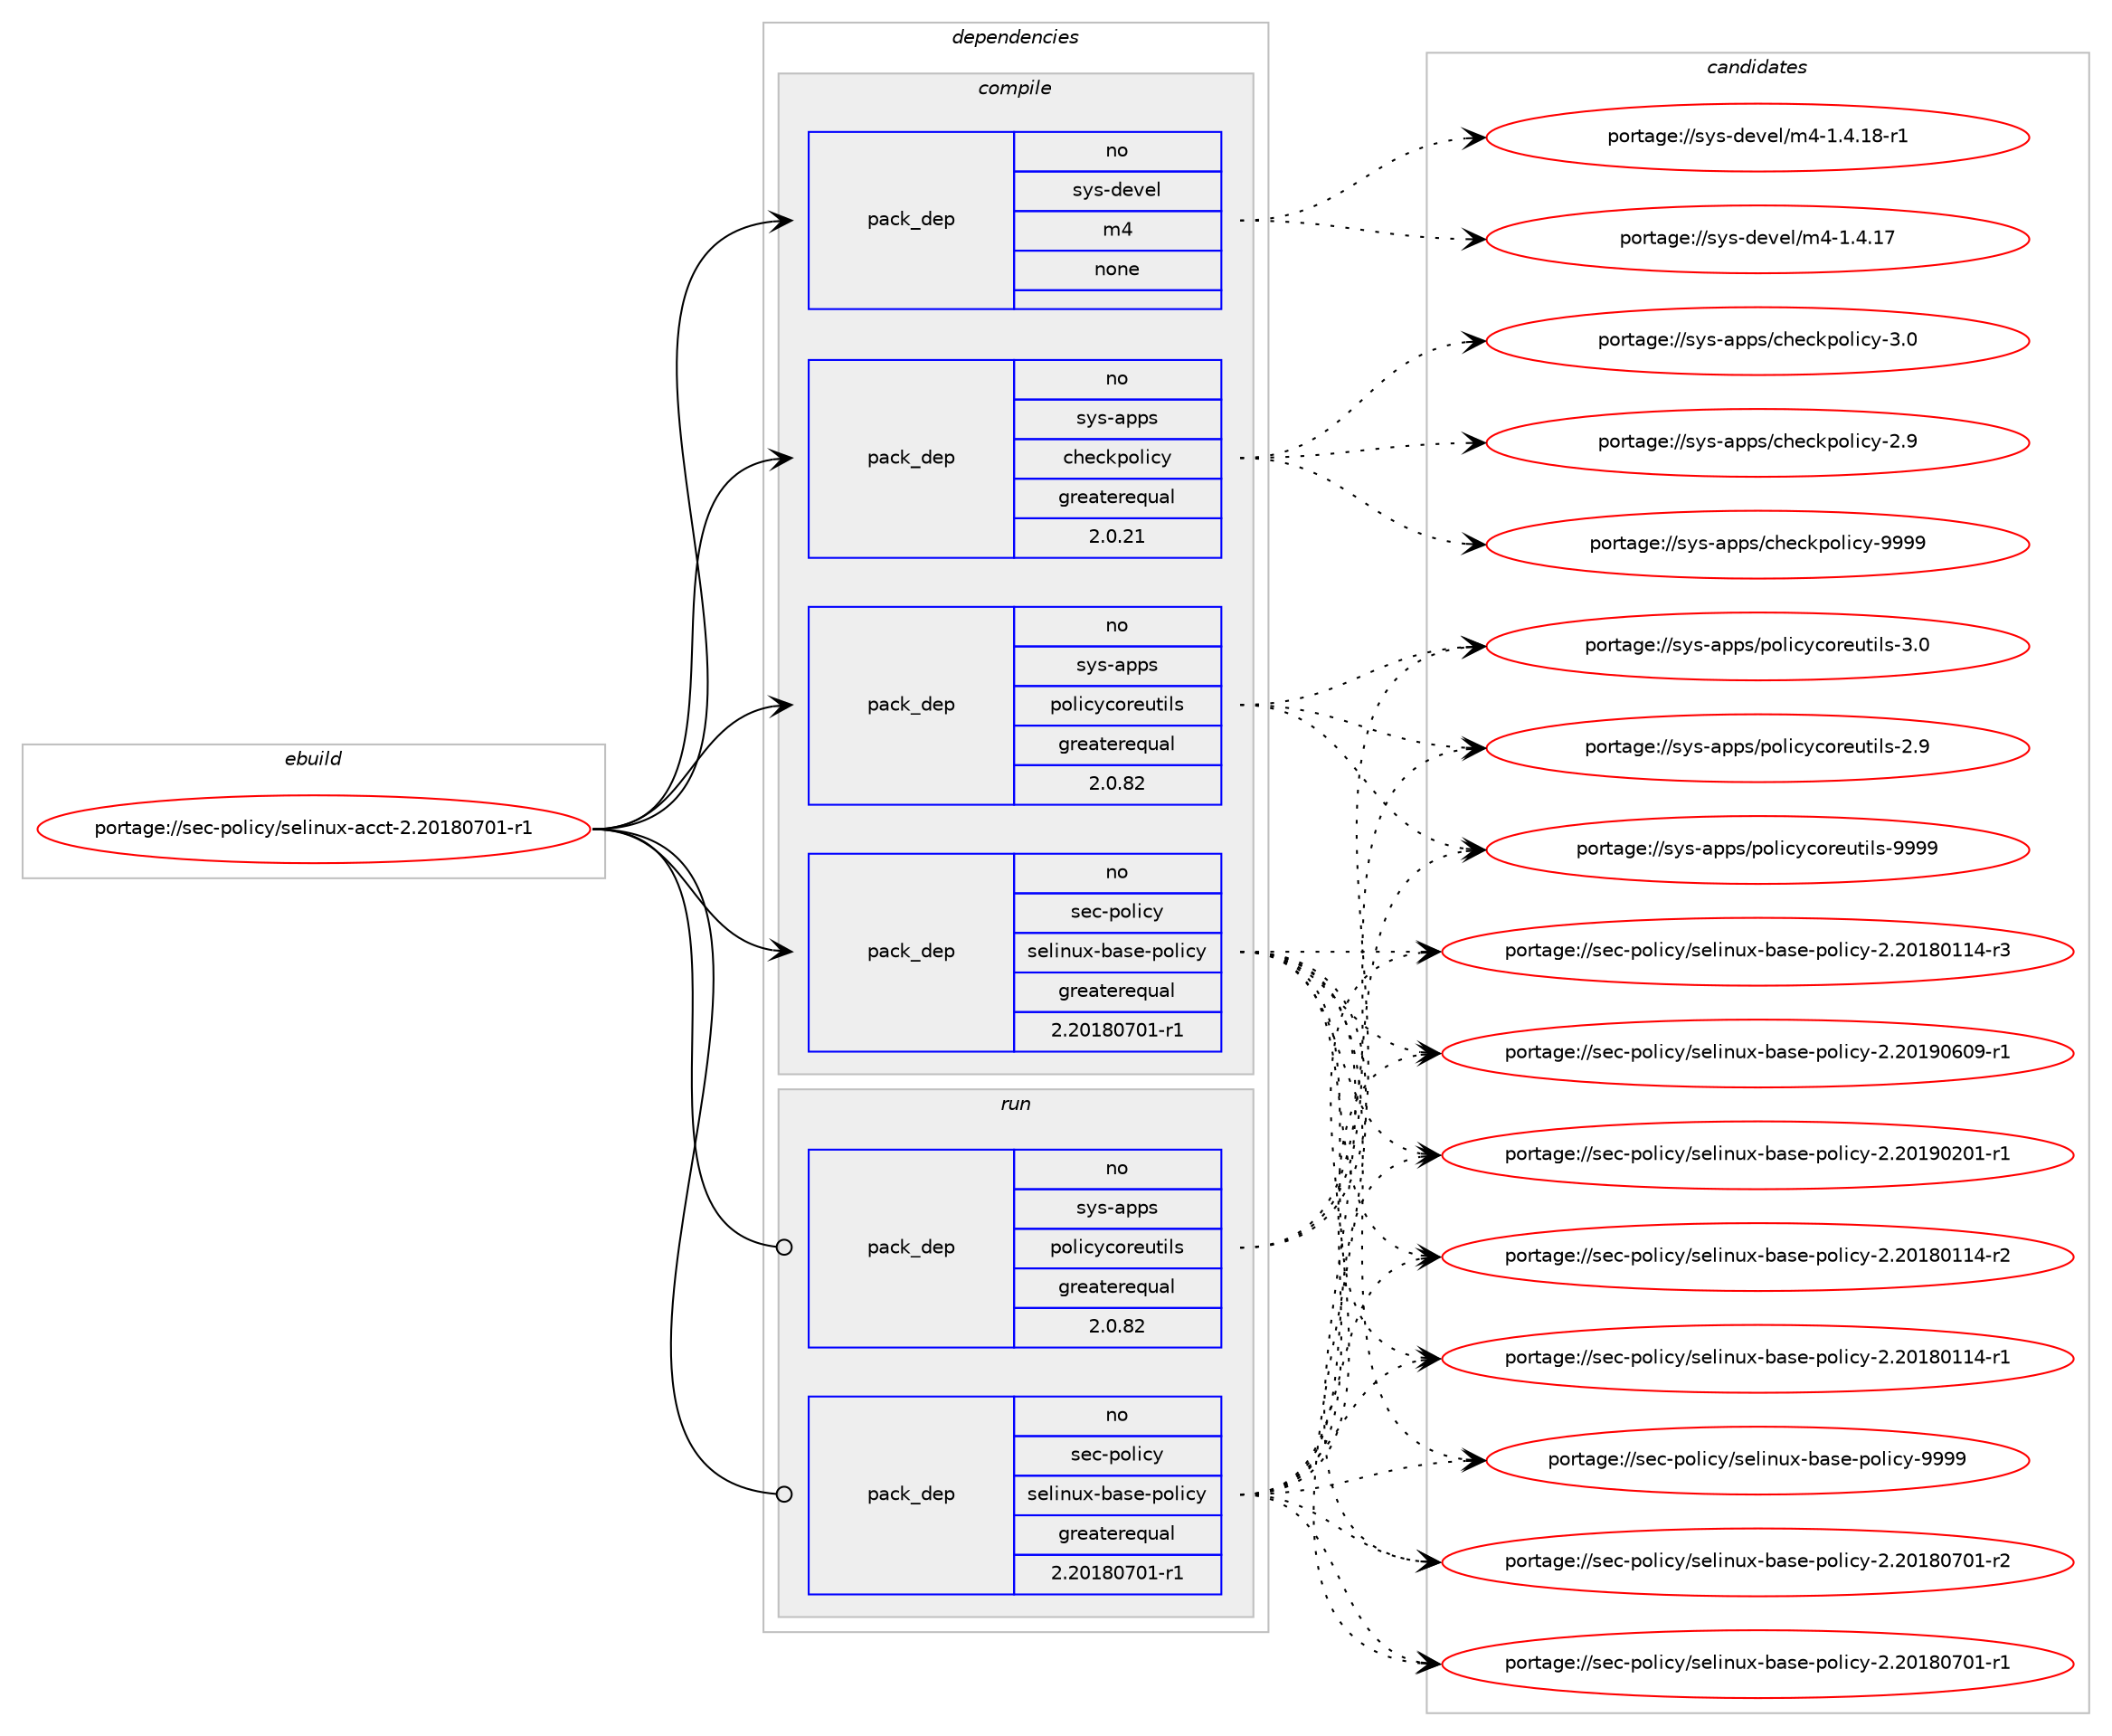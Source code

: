 digraph prolog {

# *************
# Graph options
# *************

newrank=true;
concentrate=true;
compound=true;
graph [rankdir=LR,fontname=Helvetica,fontsize=10,ranksep=1.5];#, ranksep=2.5, nodesep=0.2];
edge  [arrowhead=vee];
node  [fontname=Helvetica,fontsize=10];

# **********
# The ebuild
# **********

subgraph cluster_leftcol {
color=gray;
rank=same;
label=<<i>ebuild</i>>;
id [label="portage://sec-policy/selinux-acct-2.20180701-r1", color=red, width=4, href="../sec-policy/selinux-acct-2.20180701-r1.svg"];
}

# ****************
# The dependencies
# ****************

subgraph cluster_midcol {
color=gray;
label=<<i>dependencies</i>>;
subgraph cluster_compile {
fillcolor="#eeeeee";
style=filled;
label=<<i>compile</i>>;
subgraph pack62715 {
dependency79320 [label=<<TABLE BORDER="0" CELLBORDER="1" CELLSPACING="0" CELLPADDING="4" WIDTH="220"><TR><TD ROWSPAN="6" CELLPADDING="30">pack_dep</TD></TR><TR><TD WIDTH="110">no</TD></TR><TR><TD>sec-policy</TD></TR><TR><TD>selinux-base-policy</TD></TR><TR><TD>greaterequal</TD></TR><TR><TD>2.20180701-r1</TD></TR></TABLE>>, shape=none, color=blue];
}
id:e -> dependency79320:w [weight=20,style="solid",arrowhead="vee"];
subgraph pack62716 {
dependency79321 [label=<<TABLE BORDER="0" CELLBORDER="1" CELLSPACING="0" CELLPADDING="4" WIDTH="220"><TR><TD ROWSPAN="6" CELLPADDING="30">pack_dep</TD></TR><TR><TD WIDTH="110">no</TD></TR><TR><TD>sys-apps</TD></TR><TR><TD>checkpolicy</TD></TR><TR><TD>greaterequal</TD></TR><TR><TD>2.0.21</TD></TR></TABLE>>, shape=none, color=blue];
}
id:e -> dependency79321:w [weight=20,style="solid",arrowhead="vee"];
subgraph pack62717 {
dependency79322 [label=<<TABLE BORDER="0" CELLBORDER="1" CELLSPACING="0" CELLPADDING="4" WIDTH="220"><TR><TD ROWSPAN="6" CELLPADDING="30">pack_dep</TD></TR><TR><TD WIDTH="110">no</TD></TR><TR><TD>sys-apps</TD></TR><TR><TD>policycoreutils</TD></TR><TR><TD>greaterequal</TD></TR><TR><TD>2.0.82</TD></TR></TABLE>>, shape=none, color=blue];
}
id:e -> dependency79322:w [weight=20,style="solid",arrowhead="vee"];
subgraph pack62718 {
dependency79323 [label=<<TABLE BORDER="0" CELLBORDER="1" CELLSPACING="0" CELLPADDING="4" WIDTH="220"><TR><TD ROWSPAN="6" CELLPADDING="30">pack_dep</TD></TR><TR><TD WIDTH="110">no</TD></TR><TR><TD>sys-devel</TD></TR><TR><TD>m4</TD></TR><TR><TD>none</TD></TR><TR><TD></TD></TR></TABLE>>, shape=none, color=blue];
}
id:e -> dependency79323:w [weight=20,style="solid",arrowhead="vee"];
}
subgraph cluster_compileandrun {
fillcolor="#eeeeee";
style=filled;
label=<<i>compile and run</i>>;
}
subgraph cluster_run {
fillcolor="#eeeeee";
style=filled;
label=<<i>run</i>>;
subgraph pack62719 {
dependency79324 [label=<<TABLE BORDER="0" CELLBORDER="1" CELLSPACING="0" CELLPADDING="4" WIDTH="220"><TR><TD ROWSPAN="6" CELLPADDING="30">pack_dep</TD></TR><TR><TD WIDTH="110">no</TD></TR><TR><TD>sec-policy</TD></TR><TR><TD>selinux-base-policy</TD></TR><TR><TD>greaterequal</TD></TR><TR><TD>2.20180701-r1</TD></TR></TABLE>>, shape=none, color=blue];
}
id:e -> dependency79324:w [weight=20,style="solid",arrowhead="odot"];
subgraph pack62720 {
dependency79325 [label=<<TABLE BORDER="0" CELLBORDER="1" CELLSPACING="0" CELLPADDING="4" WIDTH="220"><TR><TD ROWSPAN="6" CELLPADDING="30">pack_dep</TD></TR><TR><TD WIDTH="110">no</TD></TR><TR><TD>sys-apps</TD></TR><TR><TD>policycoreutils</TD></TR><TR><TD>greaterequal</TD></TR><TR><TD>2.0.82</TD></TR></TABLE>>, shape=none, color=blue];
}
id:e -> dependency79325:w [weight=20,style="solid",arrowhead="odot"];
}
}

# **************
# The candidates
# **************

subgraph cluster_choices {
rank=same;
color=gray;
label=<<i>candidates</i>>;

subgraph choice62715 {
color=black;
nodesep=1;
choice1151019945112111108105991214711510110810511011712045989711510145112111108105991214557575757 [label="portage://sec-policy/selinux-base-policy-9999", color=red, width=4,href="../sec-policy/selinux-base-policy-9999.svg"];
choice11510199451121111081059912147115101108105110117120459897115101451121111081059912145504650484957485448574511449 [label="portage://sec-policy/selinux-base-policy-2.20190609-r1", color=red, width=4,href="../sec-policy/selinux-base-policy-2.20190609-r1.svg"];
choice11510199451121111081059912147115101108105110117120459897115101451121111081059912145504650484957485048494511449 [label="portage://sec-policy/selinux-base-policy-2.20190201-r1", color=red, width=4,href="../sec-policy/selinux-base-policy-2.20190201-r1.svg"];
choice11510199451121111081059912147115101108105110117120459897115101451121111081059912145504650484956485548494511450 [label="portage://sec-policy/selinux-base-policy-2.20180701-r2", color=red, width=4,href="../sec-policy/selinux-base-policy-2.20180701-r2.svg"];
choice11510199451121111081059912147115101108105110117120459897115101451121111081059912145504650484956485548494511449 [label="portage://sec-policy/selinux-base-policy-2.20180701-r1", color=red, width=4,href="../sec-policy/selinux-base-policy-2.20180701-r1.svg"];
choice11510199451121111081059912147115101108105110117120459897115101451121111081059912145504650484956484949524511451 [label="portage://sec-policy/selinux-base-policy-2.20180114-r3", color=red, width=4,href="../sec-policy/selinux-base-policy-2.20180114-r3.svg"];
choice11510199451121111081059912147115101108105110117120459897115101451121111081059912145504650484956484949524511450 [label="portage://sec-policy/selinux-base-policy-2.20180114-r2", color=red, width=4,href="../sec-policy/selinux-base-policy-2.20180114-r2.svg"];
choice11510199451121111081059912147115101108105110117120459897115101451121111081059912145504650484956484949524511449 [label="portage://sec-policy/selinux-base-policy-2.20180114-r1", color=red, width=4,href="../sec-policy/selinux-base-policy-2.20180114-r1.svg"];
dependency79320:e -> choice1151019945112111108105991214711510110810511011712045989711510145112111108105991214557575757:w [style=dotted,weight="100"];
dependency79320:e -> choice11510199451121111081059912147115101108105110117120459897115101451121111081059912145504650484957485448574511449:w [style=dotted,weight="100"];
dependency79320:e -> choice11510199451121111081059912147115101108105110117120459897115101451121111081059912145504650484957485048494511449:w [style=dotted,weight="100"];
dependency79320:e -> choice11510199451121111081059912147115101108105110117120459897115101451121111081059912145504650484956485548494511450:w [style=dotted,weight="100"];
dependency79320:e -> choice11510199451121111081059912147115101108105110117120459897115101451121111081059912145504650484956485548494511449:w [style=dotted,weight="100"];
dependency79320:e -> choice11510199451121111081059912147115101108105110117120459897115101451121111081059912145504650484956484949524511451:w [style=dotted,weight="100"];
dependency79320:e -> choice11510199451121111081059912147115101108105110117120459897115101451121111081059912145504650484956484949524511450:w [style=dotted,weight="100"];
dependency79320:e -> choice11510199451121111081059912147115101108105110117120459897115101451121111081059912145504650484956484949524511449:w [style=dotted,weight="100"];
}
subgraph choice62716 {
color=black;
nodesep=1;
choice1151211154597112112115479910410199107112111108105991214557575757 [label="portage://sys-apps/checkpolicy-9999", color=red, width=4,href="../sys-apps/checkpolicy-9999.svg"];
choice11512111545971121121154799104101991071121111081059912145514648 [label="portage://sys-apps/checkpolicy-3.0", color=red, width=4,href="../sys-apps/checkpolicy-3.0.svg"];
choice11512111545971121121154799104101991071121111081059912145504657 [label="portage://sys-apps/checkpolicy-2.9", color=red, width=4,href="../sys-apps/checkpolicy-2.9.svg"];
dependency79321:e -> choice1151211154597112112115479910410199107112111108105991214557575757:w [style=dotted,weight="100"];
dependency79321:e -> choice11512111545971121121154799104101991071121111081059912145514648:w [style=dotted,weight="100"];
dependency79321:e -> choice11512111545971121121154799104101991071121111081059912145504657:w [style=dotted,weight="100"];
}
subgraph choice62717 {
color=black;
nodesep=1;
choice11512111545971121121154711211110810599121991111141011171161051081154557575757 [label="portage://sys-apps/policycoreutils-9999", color=red, width=4,href="../sys-apps/policycoreutils-9999.svg"];
choice115121115459711211211547112111108105991219911111410111711610510811545514648 [label="portage://sys-apps/policycoreutils-3.0", color=red, width=4,href="../sys-apps/policycoreutils-3.0.svg"];
choice115121115459711211211547112111108105991219911111410111711610510811545504657 [label="portage://sys-apps/policycoreutils-2.9", color=red, width=4,href="../sys-apps/policycoreutils-2.9.svg"];
dependency79322:e -> choice11512111545971121121154711211110810599121991111141011171161051081154557575757:w [style=dotted,weight="100"];
dependency79322:e -> choice115121115459711211211547112111108105991219911111410111711610510811545514648:w [style=dotted,weight="100"];
dependency79322:e -> choice115121115459711211211547112111108105991219911111410111711610510811545504657:w [style=dotted,weight="100"];
}
subgraph choice62718 {
color=black;
nodesep=1;
choice115121115451001011181011084710952454946524649564511449 [label="portage://sys-devel/m4-1.4.18-r1", color=red, width=4,href="../sys-devel/m4-1.4.18-r1.svg"];
choice11512111545100101118101108471095245494652464955 [label="portage://sys-devel/m4-1.4.17", color=red, width=4,href="../sys-devel/m4-1.4.17.svg"];
dependency79323:e -> choice115121115451001011181011084710952454946524649564511449:w [style=dotted,weight="100"];
dependency79323:e -> choice11512111545100101118101108471095245494652464955:w [style=dotted,weight="100"];
}
subgraph choice62719 {
color=black;
nodesep=1;
choice1151019945112111108105991214711510110810511011712045989711510145112111108105991214557575757 [label="portage://sec-policy/selinux-base-policy-9999", color=red, width=4,href="../sec-policy/selinux-base-policy-9999.svg"];
choice11510199451121111081059912147115101108105110117120459897115101451121111081059912145504650484957485448574511449 [label="portage://sec-policy/selinux-base-policy-2.20190609-r1", color=red, width=4,href="../sec-policy/selinux-base-policy-2.20190609-r1.svg"];
choice11510199451121111081059912147115101108105110117120459897115101451121111081059912145504650484957485048494511449 [label="portage://sec-policy/selinux-base-policy-2.20190201-r1", color=red, width=4,href="../sec-policy/selinux-base-policy-2.20190201-r1.svg"];
choice11510199451121111081059912147115101108105110117120459897115101451121111081059912145504650484956485548494511450 [label="portage://sec-policy/selinux-base-policy-2.20180701-r2", color=red, width=4,href="../sec-policy/selinux-base-policy-2.20180701-r2.svg"];
choice11510199451121111081059912147115101108105110117120459897115101451121111081059912145504650484956485548494511449 [label="portage://sec-policy/selinux-base-policy-2.20180701-r1", color=red, width=4,href="../sec-policy/selinux-base-policy-2.20180701-r1.svg"];
choice11510199451121111081059912147115101108105110117120459897115101451121111081059912145504650484956484949524511451 [label="portage://sec-policy/selinux-base-policy-2.20180114-r3", color=red, width=4,href="../sec-policy/selinux-base-policy-2.20180114-r3.svg"];
choice11510199451121111081059912147115101108105110117120459897115101451121111081059912145504650484956484949524511450 [label="portage://sec-policy/selinux-base-policy-2.20180114-r2", color=red, width=4,href="../sec-policy/selinux-base-policy-2.20180114-r2.svg"];
choice11510199451121111081059912147115101108105110117120459897115101451121111081059912145504650484956484949524511449 [label="portage://sec-policy/selinux-base-policy-2.20180114-r1", color=red, width=4,href="../sec-policy/selinux-base-policy-2.20180114-r1.svg"];
dependency79324:e -> choice1151019945112111108105991214711510110810511011712045989711510145112111108105991214557575757:w [style=dotted,weight="100"];
dependency79324:e -> choice11510199451121111081059912147115101108105110117120459897115101451121111081059912145504650484957485448574511449:w [style=dotted,weight="100"];
dependency79324:e -> choice11510199451121111081059912147115101108105110117120459897115101451121111081059912145504650484957485048494511449:w [style=dotted,weight="100"];
dependency79324:e -> choice11510199451121111081059912147115101108105110117120459897115101451121111081059912145504650484956485548494511450:w [style=dotted,weight="100"];
dependency79324:e -> choice11510199451121111081059912147115101108105110117120459897115101451121111081059912145504650484956485548494511449:w [style=dotted,weight="100"];
dependency79324:e -> choice11510199451121111081059912147115101108105110117120459897115101451121111081059912145504650484956484949524511451:w [style=dotted,weight="100"];
dependency79324:e -> choice11510199451121111081059912147115101108105110117120459897115101451121111081059912145504650484956484949524511450:w [style=dotted,weight="100"];
dependency79324:e -> choice11510199451121111081059912147115101108105110117120459897115101451121111081059912145504650484956484949524511449:w [style=dotted,weight="100"];
}
subgraph choice62720 {
color=black;
nodesep=1;
choice11512111545971121121154711211110810599121991111141011171161051081154557575757 [label="portage://sys-apps/policycoreutils-9999", color=red, width=4,href="../sys-apps/policycoreutils-9999.svg"];
choice115121115459711211211547112111108105991219911111410111711610510811545514648 [label="portage://sys-apps/policycoreutils-3.0", color=red, width=4,href="../sys-apps/policycoreutils-3.0.svg"];
choice115121115459711211211547112111108105991219911111410111711610510811545504657 [label="portage://sys-apps/policycoreutils-2.9", color=red, width=4,href="../sys-apps/policycoreutils-2.9.svg"];
dependency79325:e -> choice11512111545971121121154711211110810599121991111141011171161051081154557575757:w [style=dotted,weight="100"];
dependency79325:e -> choice115121115459711211211547112111108105991219911111410111711610510811545514648:w [style=dotted,weight="100"];
dependency79325:e -> choice115121115459711211211547112111108105991219911111410111711610510811545504657:w [style=dotted,weight="100"];
}
}

}
